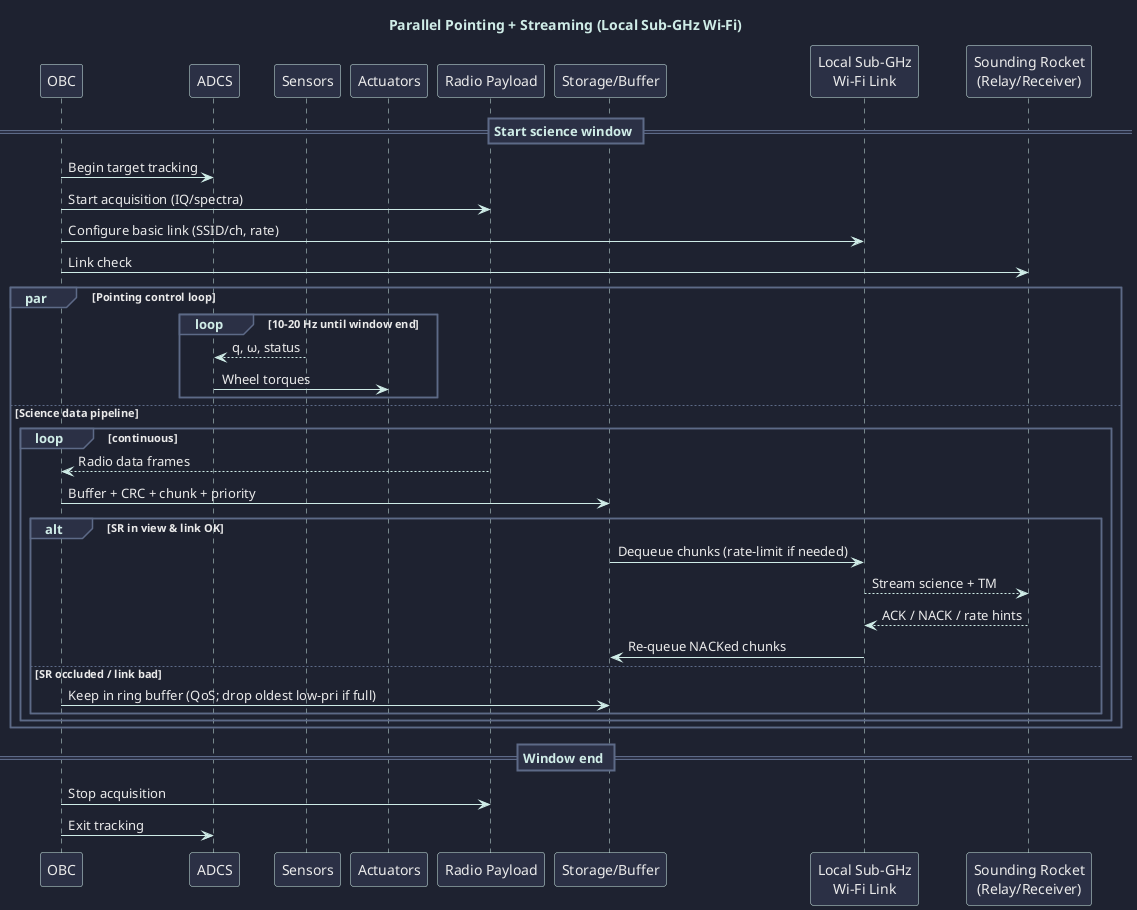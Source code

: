 @startuml
title <color:#CFECE7>Parallel Pointing + Streaming (Local Sub-GHz Wi-Fi)</color>

' --------- Global look ---------
skinparam shadowing false
skinparam backgroundColor #1E2230
skinparam defaultFontColor #EAEAEA

skinparam sequence {
  ArrowColor #CFECE7
  LifeLineBorderColor #CFECE7
  LifeLineBackgroundColor #5D6A87
  ParticipantBorderColor #CFECE7
  ParticipantBackgroundColor #2B3045
  ParticipantFontColor #EAEAEA
  GroupBorderColor #5D6A87
  GroupBackgroundColor #2B3045
  GroupHeaderFontColor #CFECE7
  DividerBackgroundColor #2B3045
  DividerBorderColor     #5D6A87
  DividerFontColor       #CFECE7
}

skinparam note {
  BackgroundColor #5D6A87
  BorderColor #CFECE7
  FontColor #EAEAEA
}

participant OBC
participant ADCS
participant SNS as "Sensors"
participant ACT as "Actuators"
participant PAY as "Radio Payload"
participant DHS as "Storage/Buffer"
participant RF  as "Local Sub-GHz\nWi-Fi Link"
participant SR  as "Sounding Rocket\n(Relay/Receiver)"

== Start science window ==
OBC -> ADCS : Begin target tracking
OBC -> PAY  : Start acquisition (IQ/spectra)
OBC -> RF   : Configure basic link (SSID/ch, rate)
OBC -> SR   : Link check

par Pointing control loop
  loop 10-20 Hz until window end
    SNS --> ADCS : q, ω, status
    ADCS -> ACT  : Wheel torques
  end
else Science data pipeline
  loop continuous
    PAY --> OBC : Radio data frames
    OBC -> DHS  : Buffer + CRC + chunk + priority
    alt SR in view & link OK
      DHS -> RF : Dequeue chunks (rate-limit if needed)
      RF  --> SR : Stream science + TM
      SR  --> RF : ACK / NACK / rate hints
      RF  -> DHS : Re-queue NACKed chunks
    else SR occluded / link bad
      OBC -> DHS : Keep in ring buffer (QoS; drop oldest low-pri if full)
    end
  end
end

== Window end ==
OBC -> PAY : Stop acquisition
OBC -> ADCS: Exit tracking
note over DHS,RF
end note
@enduml
